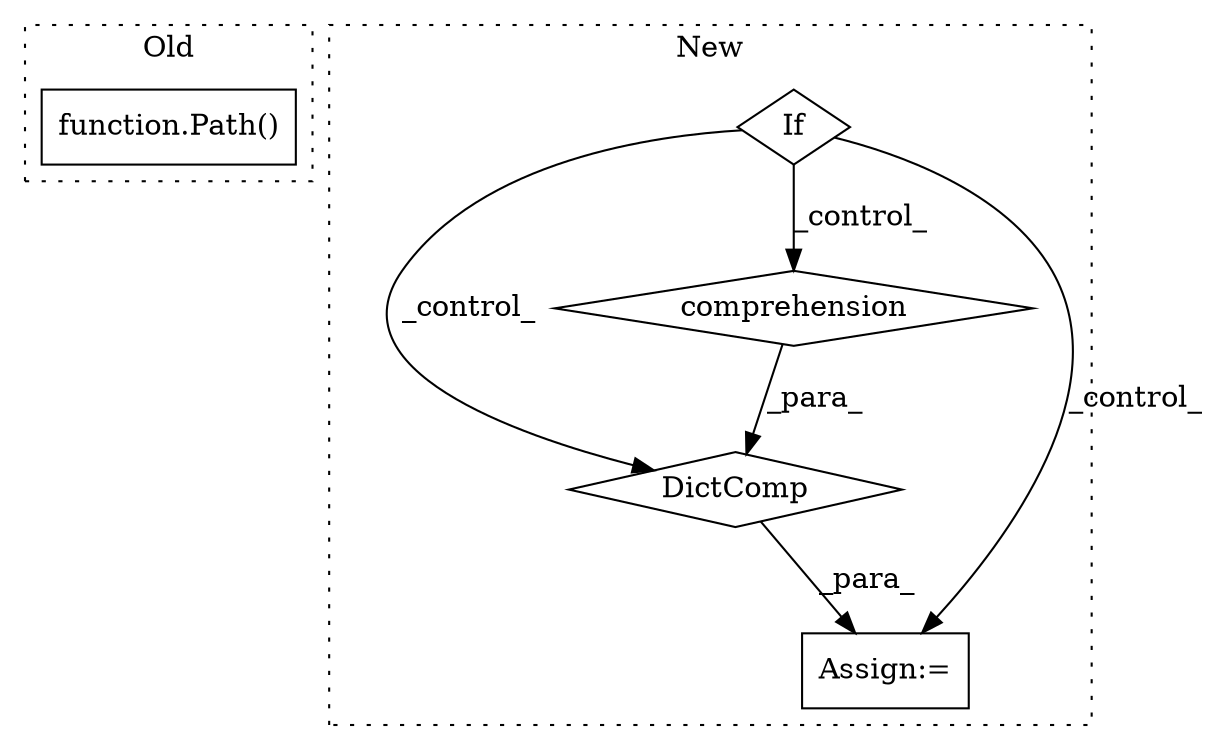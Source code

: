 digraph G {
subgraph cluster0 {
1 [label="function.Path()" a="75" s="52613,52643" l="5,1" shape="box"];
label = "Old";
style="dotted";
}
subgraph cluster1 {
2 [label="DictComp" a="84" s="53860" l="23" shape="diamond"];
3 [label="comprehension" a="45" s="53869" l="3" shape="diamond"];
4 [label="If" a="96" s="53812" l="3" shape="diamond"];
5 [label="Assign:=" a="68" s="53857" l="3" shape="box"];
label = "New";
style="dotted";
}
2 -> 5 [label="_para_"];
3 -> 2 [label="_para_"];
4 -> 2 [label="_control_"];
4 -> 5 [label="_control_"];
4 -> 3 [label="_control_"];
}